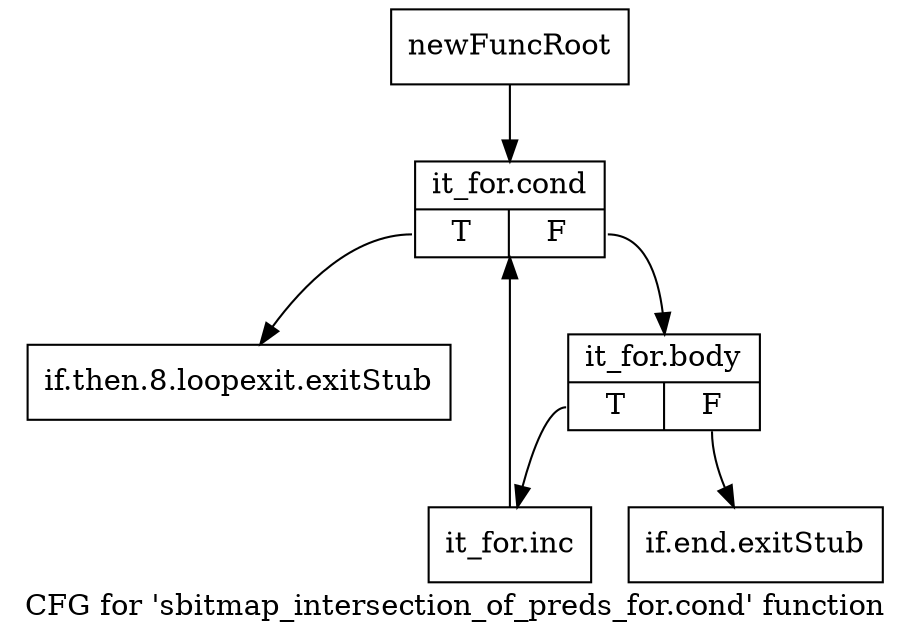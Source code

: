 digraph "CFG for 'sbitmap_intersection_of_preds_for.cond' function" {
	label="CFG for 'sbitmap_intersection_of_preds_for.cond' function";

	Node0xc13e350 [shape=record,label="{newFuncRoot}"];
	Node0xc13e350 -> Node0xc13e440;
	Node0xc13e3a0 [shape=record,label="{if.then.8.loopexit.exitStub}"];
	Node0xc13e3f0 [shape=record,label="{if.end.exitStub}"];
	Node0xc13e440 [shape=record,label="{it_for.cond|{<s0>T|<s1>F}}"];
	Node0xc13e440:s0 -> Node0xc13e3a0;
	Node0xc13e440:s1 -> Node0xc13e490;
	Node0xc13e490 [shape=record,label="{it_for.body|{<s0>T|<s1>F}}"];
	Node0xc13e490:s0 -> Node0xc13e4e0;
	Node0xc13e490:s1 -> Node0xc13e3f0;
	Node0xc13e4e0 [shape=record,label="{it_for.inc}"];
	Node0xc13e4e0 -> Node0xc13e440;
}
